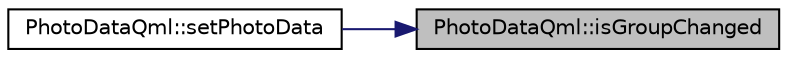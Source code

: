 digraph "PhotoDataQml::isGroupChanged"
{
 // LATEX_PDF_SIZE
  edge [fontname="Helvetica",fontsize="10",labelfontname="Helvetica",labelfontsize="10"];
  node [fontname="Helvetica",fontsize="10",shape=record];
  rankdir="RL";
  Node1 [label="PhotoDataQml::isGroupChanged",height=0.2,width=0.4,color="black", fillcolor="grey75", style="filled", fontcolor="black",tooltip=" "];
  Node1 -> Node2 [dir="back",color="midnightblue",fontsize="10",style="solid",fontname="Helvetica"];
  Node2 [label="PhotoDataQml::setPhotoData",height=0.2,width=0.4,color="black", fillcolor="white", style="filled",URL="$class_photo_data_qml.html#a5a6883aaeb5705e29c447b6d0bfa01fe",tooltip=" "];
}
